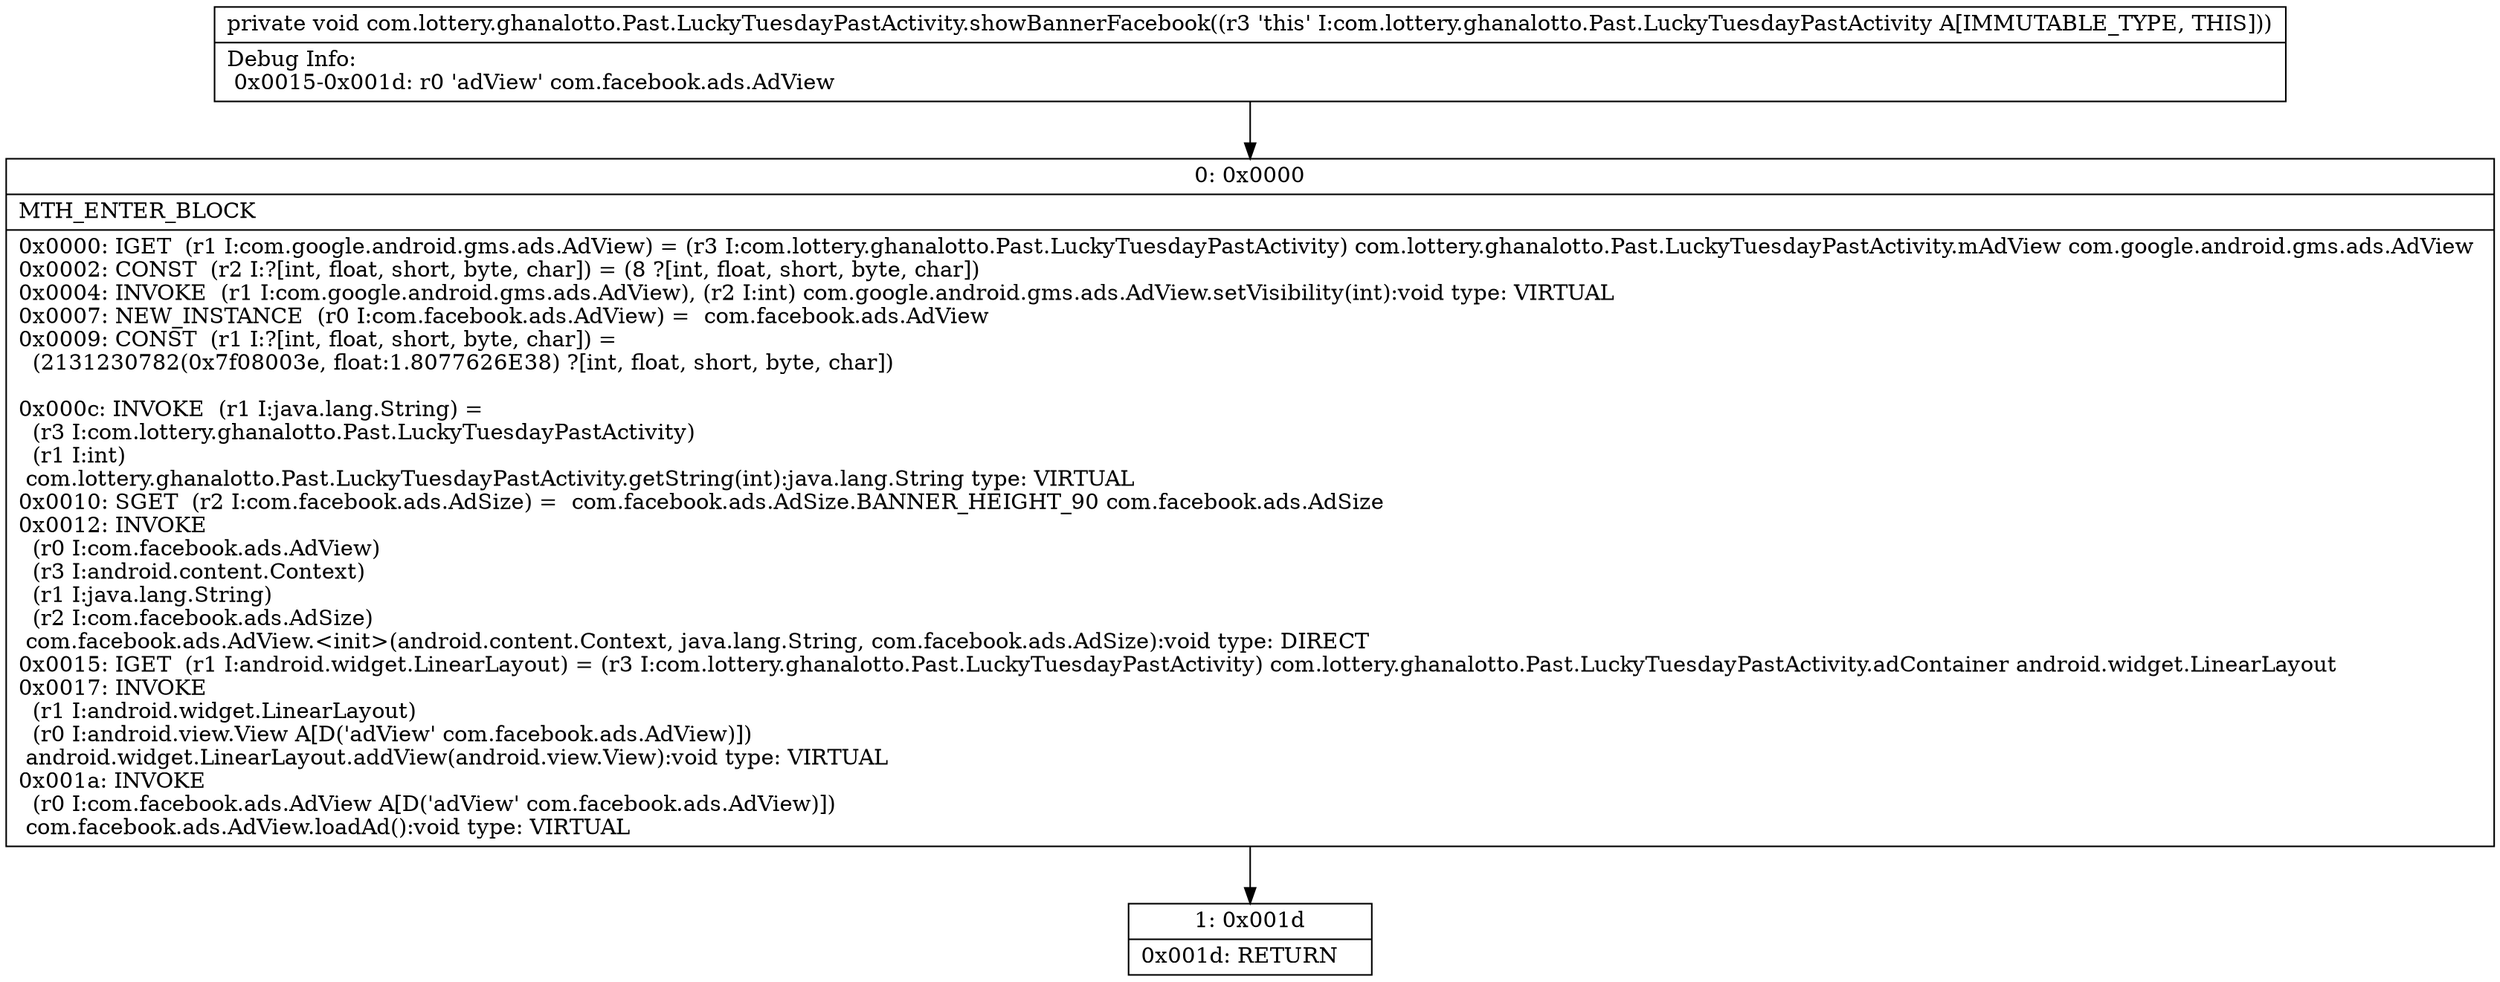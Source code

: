 digraph "CFG forcom.lottery.ghanalotto.Past.LuckyTuesdayPastActivity.showBannerFacebook()V" {
Node_0 [shape=record,label="{0\:\ 0x0000|MTH_ENTER_BLOCK\l|0x0000: IGET  (r1 I:com.google.android.gms.ads.AdView) = (r3 I:com.lottery.ghanalotto.Past.LuckyTuesdayPastActivity) com.lottery.ghanalotto.Past.LuckyTuesdayPastActivity.mAdView com.google.android.gms.ads.AdView \l0x0002: CONST  (r2 I:?[int, float, short, byte, char]) = (8 ?[int, float, short, byte, char]) \l0x0004: INVOKE  (r1 I:com.google.android.gms.ads.AdView), (r2 I:int) com.google.android.gms.ads.AdView.setVisibility(int):void type: VIRTUAL \l0x0007: NEW_INSTANCE  (r0 I:com.facebook.ads.AdView) =  com.facebook.ads.AdView \l0x0009: CONST  (r1 I:?[int, float, short, byte, char]) = \l  (2131230782(0x7f08003e, float:1.8077626E38) ?[int, float, short, byte, char])\l \l0x000c: INVOKE  (r1 I:java.lang.String) = \l  (r3 I:com.lottery.ghanalotto.Past.LuckyTuesdayPastActivity)\l  (r1 I:int)\l com.lottery.ghanalotto.Past.LuckyTuesdayPastActivity.getString(int):java.lang.String type: VIRTUAL \l0x0010: SGET  (r2 I:com.facebook.ads.AdSize) =  com.facebook.ads.AdSize.BANNER_HEIGHT_90 com.facebook.ads.AdSize \l0x0012: INVOKE  \l  (r0 I:com.facebook.ads.AdView)\l  (r3 I:android.content.Context)\l  (r1 I:java.lang.String)\l  (r2 I:com.facebook.ads.AdSize)\l com.facebook.ads.AdView.\<init\>(android.content.Context, java.lang.String, com.facebook.ads.AdSize):void type: DIRECT \l0x0015: IGET  (r1 I:android.widget.LinearLayout) = (r3 I:com.lottery.ghanalotto.Past.LuckyTuesdayPastActivity) com.lottery.ghanalotto.Past.LuckyTuesdayPastActivity.adContainer android.widget.LinearLayout \l0x0017: INVOKE  \l  (r1 I:android.widget.LinearLayout)\l  (r0 I:android.view.View A[D('adView' com.facebook.ads.AdView)])\l android.widget.LinearLayout.addView(android.view.View):void type: VIRTUAL \l0x001a: INVOKE  \l  (r0 I:com.facebook.ads.AdView A[D('adView' com.facebook.ads.AdView)])\l com.facebook.ads.AdView.loadAd():void type: VIRTUAL \l}"];
Node_1 [shape=record,label="{1\:\ 0x001d|0x001d: RETURN   \l}"];
MethodNode[shape=record,label="{private void com.lottery.ghanalotto.Past.LuckyTuesdayPastActivity.showBannerFacebook((r3 'this' I:com.lottery.ghanalotto.Past.LuckyTuesdayPastActivity A[IMMUTABLE_TYPE, THIS]))  | Debug Info:\l  0x0015\-0x001d: r0 'adView' com.facebook.ads.AdView\l}"];
MethodNode -> Node_0;
Node_0 -> Node_1;
}

